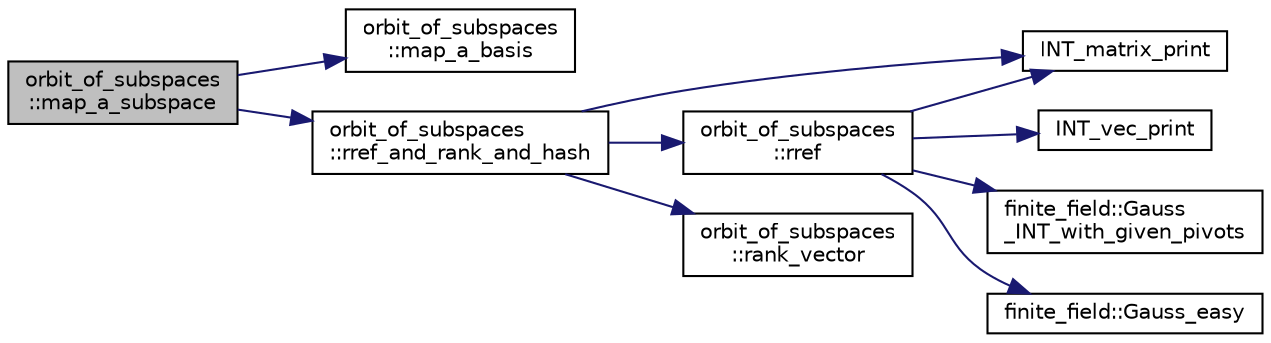 digraph "orbit_of_subspaces::map_a_subspace"
{
  edge [fontname="Helvetica",fontsize="10",labelfontname="Helvetica",labelfontsize="10"];
  node [fontname="Helvetica",fontsize="10",shape=record];
  rankdir="LR";
  Node196 [label="orbit_of_subspaces\l::map_a_subspace",height=0.2,width=0.4,color="black", fillcolor="grey75", style="filled", fontcolor="black"];
  Node196 -> Node197 [color="midnightblue",fontsize="10",style="solid",fontname="Helvetica"];
  Node197 [label="orbit_of_subspaces\l::map_a_basis",height=0.2,width=0.4,color="black", fillcolor="white", style="filled",URL="$d5/d64/classorbit__of__subspaces.html#addbdc7a355fbd5b5a220bdbc2023b64b"];
  Node196 -> Node198 [color="midnightblue",fontsize="10",style="solid",fontname="Helvetica"];
  Node198 [label="orbit_of_subspaces\l::rref_and_rank_and_hash",height=0.2,width=0.4,color="black", fillcolor="white", style="filled",URL="$d5/d64/classorbit__of__subspaces.html#a26de37849f6d21e531a9541245d766c1"];
  Node198 -> Node199 [color="midnightblue",fontsize="10",style="solid",fontname="Helvetica"];
  Node199 [label="orbit_of_subspaces\l::rref",height=0.2,width=0.4,color="black", fillcolor="white", style="filled",URL="$d5/d64/classorbit__of__subspaces.html#a35f848711624544bf7d73df13b32152a"];
  Node199 -> Node200 [color="midnightblue",fontsize="10",style="solid",fontname="Helvetica"];
  Node200 [label="INT_matrix_print",height=0.2,width=0.4,color="black", fillcolor="white", style="filled",URL="$d5/db4/io__and__os_8h.html#afd4180a24bef3a2b584668a4eaf607ff"];
  Node199 -> Node201 [color="midnightblue",fontsize="10",style="solid",fontname="Helvetica"];
  Node201 [label="INT_vec_print",height=0.2,width=0.4,color="black", fillcolor="white", style="filled",URL="$df/dbf/sajeeb_8_c.html#a79a5901af0b47dd0d694109543c027fe"];
  Node199 -> Node202 [color="midnightblue",fontsize="10",style="solid",fontname="Helvetica"];
  Node202 [label="finite_field::Gauss\l_INT_with_given_pivots",height=0.2,width=0.4,color="black", fillcolor="white", style="filled",URL="$df/d5a/classfinite__field.html#a4189c0ddba7c456ea23d8004fef59be0"];
  Node199 -> Node203 [color="midnightblue",fontsize="10",style="solid",fontname="Helvetica"];
  Node203 [label="finite_field::Gauss_easy",height=0.2,width=0.4,color="black", fillcolor="white", style="filled",URL="$df/d5a/classfinite__field.html#a32761bf6c4a41f24b7193352127db8e7"];
  Node198 -> Node204 [color="midnightblue",fontsize="10",style="solid",fontname="Helvetica"];
  Node204 [label="orbit_of_subspaces\l::rank_vector",height=0.2,width=0.4,color="black", fillcolor="white", style="filled",URL="$d5/d64/classorbit__of__subspaces.html#af50d49d04ce89cb5b061d03db31d84cc"];
  Node198 -> Node200 [color="midnightblue",fontsize="10",style="solid",fontname="Helvetica"];
}
